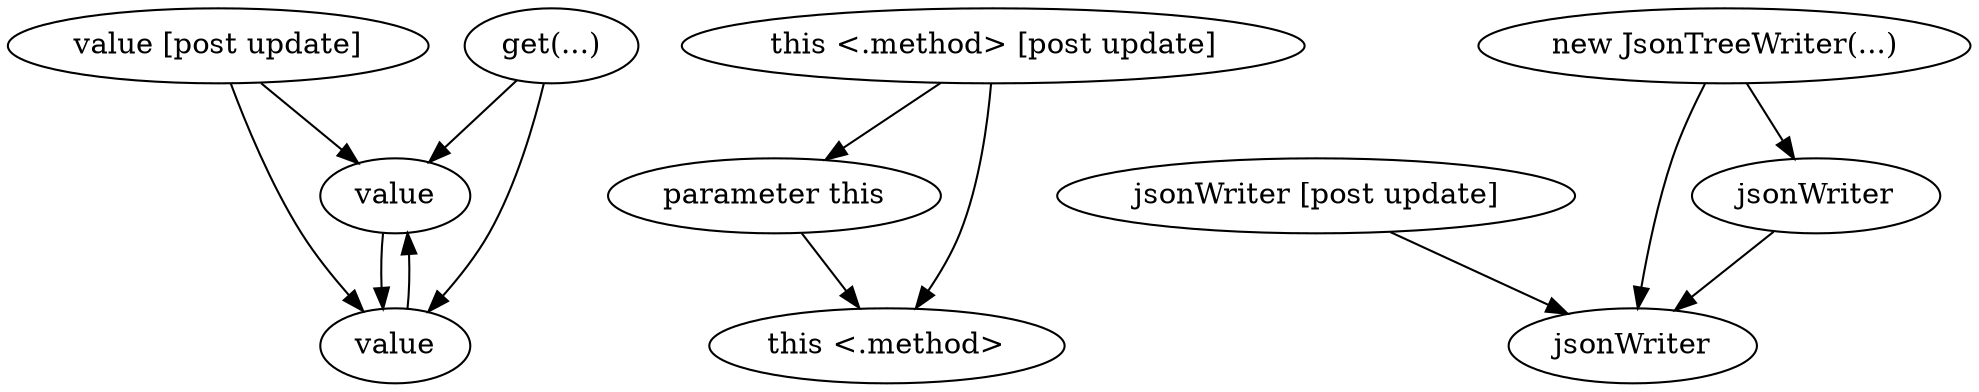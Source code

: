 digraph {
  compound=true;
  0[label="value"; ];
  1[label="value"; ];
  2[label="parameter this"; ];
  3[label="this <.method>"; ];
  4[label="this <.method> [post update]"; ];
  5[label="jsonWriter [post update]"; ];
  6[label="jsonWriter"; ];
  7[label="value [post update]"; ];
  8[label="new JsonTreeWriter(...)"; ];
  9[label="jsonWriter"; ];
  10[label="get(...)"; ];
  0 -> 1[];
  1 -> 0[];
  2 -> 3[];
  4 -> 2[];
  4 -> 3[];
  5 -> 6[];
  7 -> 0[];
  7 -> 1[];
  8 -> 9[];
  8 -> 6[];
  9 -> 6[];
  10 -> 0[];
  10 -> 1[];
}
